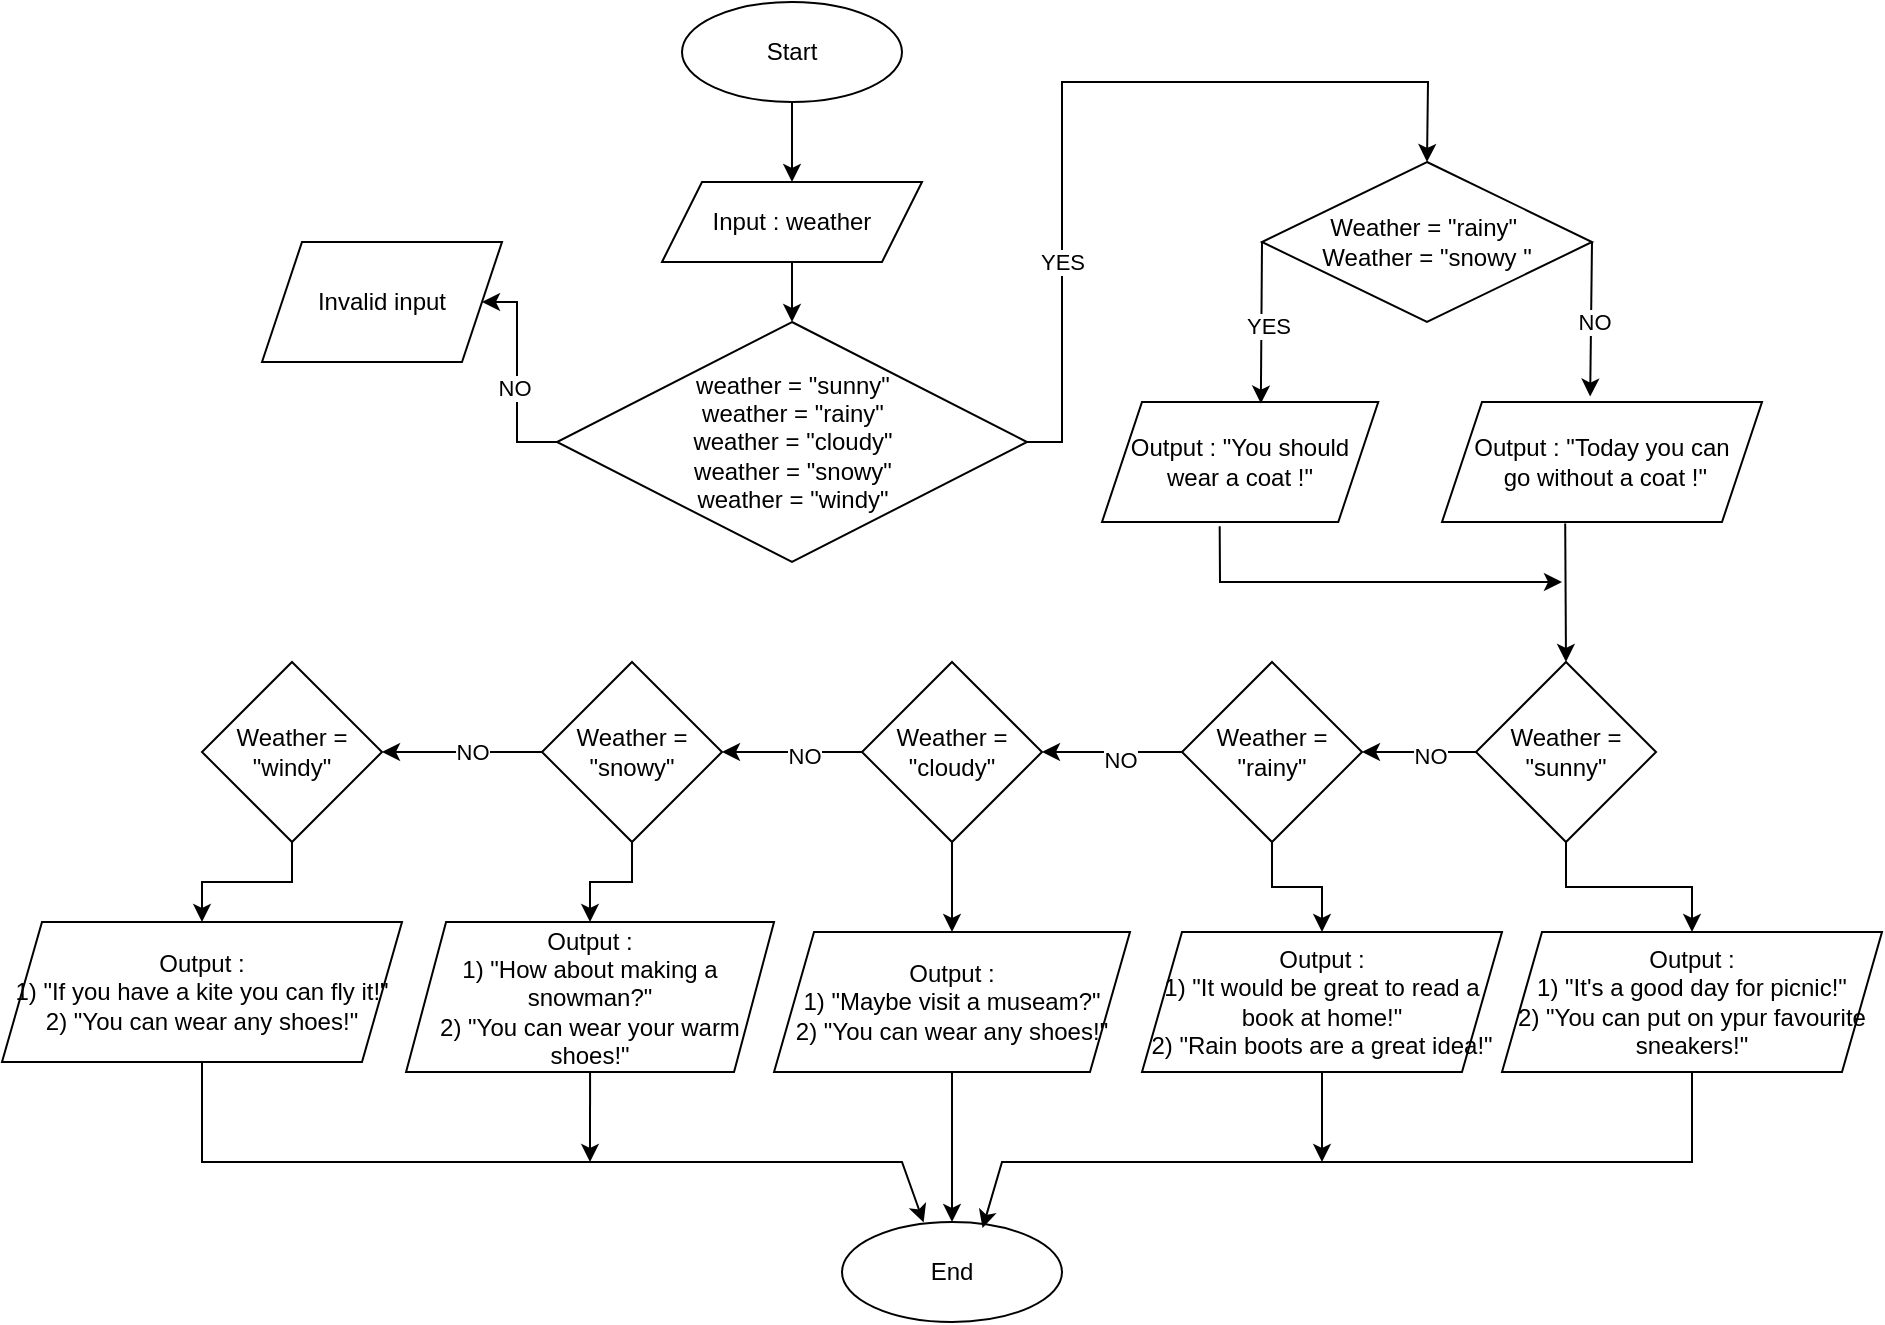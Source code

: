 <mxfile version="24.8.2">
  <diagram name="Сторінка-1" id="AglR2aSOIofDLK4q1AYC">
    <mxGraphModel dx="993" dy="568" grid="1" gridSize="10" guides="1" tooltips="1" connect="1" arrows="1" fold="1" page="1" pageScale="1" pageWidth="827" pageHeight="1169" math="0" shadow="0">
      <root>
        <mxCell id="0" />
        <mxCell id="1" parent="0" />
        <mxCell id="zeUZiP-W2CsjR3VBIQaZ-1" value="Start" style="ellipse;whiteSpace=wrap;html=1;" vertex="1" parent="1">
          <mxGeometry x="340" y="10" width="110" height="50" as="geometry" />
        </mxCell>
        <mxCell id="zeUZiP-W2CsjR3VBIQaZ-2" value="End" style="ellipse;whiteSpace=wrap;html=1;" vertex="1" parent="1">
          <mxGeometry x="420" y="620" width="110" height="50" as="geometry" />
        </mxCell>
        <mxCell id="zeUZiP-W2CsjR3VBIQaZ-7" value="" style="edgeStyle=orthogonalEdgeStyle;rounded=0;orthogonalLoop=1;jettySize=auto;html=1;" edge="1" parent="1" source="zeUZiP-W2CsjR3VBIQaZ-3" target="zeUZiP-W2CsjR3VBIQaZ-4">
          <mxGeometry relative="1" as="geometry" />
        </mxCell>
        <mxCell id="zeUZiP-W2CsjR3VBIQaZ-3" value="Input : weather" style="shape=parallelogram;perimeter=parallelogramPerimeter;whiteSpace=wrap;html=1;fixedSize=1;" vertex="1" parent="1">
          <mxGeometry x="330" y="100" width="130" height="40" as="geometry" />
        </mxCell>
        <mxCell id="zeUZiP-W2CsjR3VBIQaZ-14" value="" style="edgeStyle=orthogonalEdgeStyle;rounded=0;orthogonalLoop=1;jettySize=auto;html=1;" edge="1" parent="1" source="zeUZiP-W2CsjR3VBIQaZ-4" target="zeUZiP-W2CsjR3VBIQaZ-13">
          <mxGeometry relative="1" as="geometry" />
        </mxCell>
        <mxCell id="zeUZiP-W2CsjR3VBIQaZ-15" value="NO" style="edgeLabel;html=1;align=center;verticalAlign=middle;resizable=0;points=[];" vertex="1" connectable="0" parent="zeUZiP-W2CsjR3VBIQaZ-14">
          <mxGeometry x="-0.124" y="2" relative="1" as="geometry">
            <mxPoint as="offset" />
          </mxGeometry>
        </mxCell>
        <mxCell id="zeUZiP-W2CsjR3VBIQaZ-4" value="weather = &quot;sunny&quot;&lt;div&gt;weather = &quot;rainy&quot;&lt;/div&gt;&lt;div&gt;weather = &quot;cloudy&quot;&lt;/div&gt;&lt;div&gt;weather = &quot;snowy&quot;&lt;/div&gt;&lt;div&gt;weather = &quot;windy&quot;&lt;/div&gt;" style="rhombus;whiteSpace=wrap;html=1;" vertex="1" parent="1">
          <mxGeometry x="277.5" y="170" width="235" height="120" as="geometry" />
        </mxCell>
        <mxCell id="zeUZiP-W2CsjR3VBIQaZ-6" value="" style="endArrow=classic;html=1;rounded=0;exitX=0.5;exitY=1;exitDx=0;exitDy=0;entryX=0.5;entryY=0;entryDx=0;entryDy=0;" edge="1" parent="1" source="zeUZiP-W2CsjR3VBIQaZ-1" target="zeUZiP-W2CsjR3VBIQaZ-3">
          <mxGeometry width="50" height="50" relative="1" as="geometry">
            <mxPoint x="390" y="230" as="sourcePoint" />
            <mxPoint x="440" y="180" as="targetPoint" />
          </mxGeometry>
        </mxCell>
        <mxCell id="zeUZiP-W2CsjR3VBIQaZ-8" value="Weather = &quot;rainy&quot;&amp;nbsp;&lt;div&gt;Weather = &quot;snowy &quot;&lt;/div&gt;" style="rhombus;whiteSpace=wrap;html=1;" vertex="1" parent="1">
          <mxGeometry x="630" y="90" width="165" height="80" as="geometry" />
        </mxCell>
        <mxCell id="zeUZiP-W2CsjR3VBIQaZ-11" value="" style="endArrow=classic;html=1;rounded=0;exitX=1;exitY=0.5;exitDx=0;exitDy=0;entryX=0.5;entryY=0;entryDx=0;entryDy=0;" edge="1" parent="1" source="zeUZiP-W2CsjR3VBIQaZ-4" target="zeUZiP-W2CsjR3VBIQaZ-8">
          <mxGeometry width="50" height="50" relative="1" as="geometry">
            <mxPoint x="395" y="320" as="sourcePoint" />
            <mxPoint x="180" y="350" as="targetPoint" />
            <Array as="points">
              <mxPoint x="530" y="230" />
              <mxPoint x="530" y="50" />
              <mxPoint x="713" y="50" />
            </Array>
          </mxGeometry>
        </mxCell>
        <mxCell id="zeUZiP-W2CsjR3VBIQaZ-12" value="YES" style="edgeLabel;html=1;align=center;verticalAlign=middle;resizable=0;points=[];" vertex="1" connectable="0" parent="zeUZiP-W2CsjR3VBIQaZ-11">
          <mxGeometry x="-0.723" relative="1" as="geometry">
            <mxPoint y="-50" as="offset" />
          </mxGeometry>
        </mxCell>
        <mxCell id="zeUZiP-W2CsjR3VBIQaZ-13" value="Invalid input" style="shape=parallelogram;perimeter=parallelogramPerimeter;whiteSpace=wrap;html=1;fixedSize=1;" vertex="1" parent="1">
          <mxGeometry x="130" y="130" width="120" height="60" as="geometry" />
        </mxCell>
        <mxCell id="zeUZiP-W2CsjR3VBIQaZ-16" value="Output : &quot;You should wear a coat !&quot;" style="shape=parallelogram;perimeter=parallelogramPerimeter;whiteSpace=wrap;html=1;fixedSize=1;" vertex="1" parent="1">
          <mxGeometry x="550" y="210" width="138.13" height="60" as="geometry" />
        </mxCell>
        <mxCell id="zeUZiP-W2CsjR3VBIQaZ-17" value="Output : &quot;Today you can&lt;div&gt;&amp;nbsp;go without a coat !&quot;&lt;/div&gt;" style="shape=parallelogram;perimeter=parallelogramPerimeter;whiteSpace=wrap;html=1;fixedSize=1;" vertex="1" parent="1">
          <mxGeometry x="720" y="210" width="160" height="60" as="geometry" />
        </mxCell>
        <mxCell id="zeUZiP-W2CsjR3VBIQaZ-18" value="" style="endArrow=classic;html=1;rounded=0;exitX=0;exitY=0.5;exitDx=0;exitDy=0;entryX=0.575;entryY=0.013;entryDx=0;entryDy=0;entryPerimeter=0;" edge="1" parent="1" source="zeUZiP-W2CsjR3VBIQaZ-8" target="zeUZiP-W2CsjR3VBIQaZ-16">
          <mxGeometry width="50" height="50" relative="1" as="geometry">
            <mxPoint x="700" y="240" as="sourcePoint" />
            <mxPoint x="750" y="190" as="targetPoint" />
          </mxGeometry>
        </mxCell>
        <mxCell id="zeUZiP-W2CsjR3VBIQaZ-19" value="YES" style="edgeLabel;html=1;align=center;verticalAlign=middle;resizable=0;points=[];" vertex="1" connectable="0" parent="zeUZiP-W2CsjR3VBIQaZ-18">
          <mxGeometry x="0.031" y="3" relative="1" as="geometry">
            <mxPoint as="offset" />
          </mxGeometry>
        </mxCell>
        <mxCell id="zeUZiP-W2CsjR3VBIQaZ-20" value="" style="endArrow=classic;html=1;rounded=0;exitX=1;exitY=0.5;exitDx=0;exitDy=0;entryX=0.463;entryY=-0.045;entryDx=0;entryDy=0;entryPerimeter=0;" edge="1" parent="1" source="zeUZiP-W2CsjR3VBIQaZ-8" target="zeUZiP-W2CsjR3VBIQaZ-17">
          <mxGeometry width="50" height="50" relative="1" as="geometry">
            <mxPoint x="700" y="240" as="sourcePoint" />
            <mxPoint x="750" y="190" as="targetPoint" />
          </mxGeometry>
        </mxCell>
        <mxCell id="zeUZiP-W2CsjR3VBIQaZ-21" value="NO" style="edgeLabel;html=1;align=center;verticalAlign=middle;resizable=0;points=[];" vertex="1" connectable="0" parent="zeUZiP-W2CsjR3VBIQaZ-20">
          <mxGeometry x="0.213" y="-1" relative="1" as="geometry">
            <mxPoint x="2" y="-7" as="offset" />
          </mxGeometry>
        </mxCell>
        <mxCell id="zeUZiP-W2CsjR3VBIQaZ-35" value="" style="edgeStyle=orthogonalEdgeStyle;rounded=0;orthogonalLoop=1;jettySize=auto;html=1;" edge="1" parent="1" source="zeUZiP-W2CsjR3VBIQaZ-22" target="zeUZiP-W2CsjR3VBIQaZ-34">
          <mxGeometry relative="1" as="geometry" />
        </mxCell>
        <mxCell id="zeUZiP-W2CsjR3VBIQaZ-40" value="NO" style="edgeLabel;html=1;align=center;verticalAlign=middle;resizable=0;points=[];" vertex="1" connectable="0" parent="zeUZiP-W2CsjR3VBIQaZ-35">
          <mxGeometry x="-0.181" y="2" relative="1" as="geometry">
            <mxPoint as="offset" />
          </mxGeometry>
        </mxCell>
        <mxCell id="zeUZiP-W2CsjR3VBIQaZ-56" value="" style="edgeStyle=orthogonalEdgeStyle;rounded=0;orthogonalLoop=1;jettySize=auto;html=1;" edge="1" parent="1" source="zeUZiP-W2CsjR3VBIQaZ-22" target="zeUZiP-W2CsjR3VBIQaZ-44">
          <mxGeometry relative="1" as="geometry" />
        </mxCell>
        <mxCell id="zeUZiP-W2CsjR3VBIQaZ-22" value="Weather = &quot;sunny&quot;" style="rhombus;whiteSpace=wrap;html=1;" vertex="1" parent="1">
          <mxGeometry x="737" y="340" width="90" height="90" as="geometry" />
        </mxCell>
        <mxCell id="zeUZiP-W2CsjR3VBIQaZ-29" value="" style="endArrow=classic;html=1;rounded=0;exitX=0.385;exitY=1.013;exitDx=0;exitDy=0;exitPerimeter=0;entryX=0.5;entryY=0;entryDx=0;entryDy=0;" edge="1" parent="1" source="zeUZiP-W2CsjR3VBIQaZ-17" target="zeUZiP-W2CsjR3VBIQaZ-22">
          <mxGeometry width="50" height="50" relative="1" as="geometry">
            <mxPoint x="550" y="320" as="sourcePoint" />
            <mxPoint x="600" y="270" as="targetPoint" />
          </mxGeometry>
        </mxCell>
        <mxCell id="zeUZiP-W2CsjR3VBIQaZ-30" value="" style="endArrow=classic;html=1;rounded=0;exitX=0.426;exitY=1.036;exitDx=0;exitDy=0;exitPerimeter=0;" edge="1" parent="1" source="zeUZiP-W2CsjR3VBIQaZ-16">
          <mxGeometry width="50" height="50" relative="1" as="geometry">
            <mxPoint x="640" y="320" as="sourcePoint" />
            <mxPoint x="780" y="300" as="targetPoint" />
            <Array as="points">
              <mxPoint x="609" y="300" />
            </Array>
          </mxGeometry>
        </mxCell>
        <mxCell id="zeUZiP-W2CsjR3VBIQaZ-54" value="" style="edgeStyle=orthogonalEdgeStyle;rounded=0;orthogonalLoop=1;jettySize=auto;html=1;" edge="1" parent="1" source="zeUZiP-W2CsjR3VBIQaZ-31" target="zeUZiP-W2CsjR3VBIQaZ-48">
          <mxGeometry relative="1" as="geometry" />
        </mxCell>
        <mxCell id="zeUZiP-W2CsjR3VBIQaZ-31" value="Weather = &quot;windy&quot;" style="rhombus;whiteSpace=wrap;html=1;" vertex="1" parent="1">
          <mxGeometry x="100" y="340" width="90" height="90" as="geometry" />
        </mxCell>
        <mxCell id="zeUZiP-W2CsjR3VBIQaZ-38" value="" style="edgeStyle=orthogonalEdgeStyle;rounded=0;orthogonalLoop=1;jettySize=auto;html=1;" edge="1" parent="1" source="zeUZiP-W2CsjR3VBIQaZ-32" target="zeUZiP-W2CsjR3VBIQaZ-31">
          <mxGeometry relative="1" as="geometry" />
        </mxCell>
        <mxCell id="zeUZiP-W2CsjR3VBIQaZ-43" value="NO" style="edgeLabel;html=1;align=center;verticalAlign=middle;resizable=0;points=[];" vertex="1" connectable="0" parent="zeUZiP-W2CsjR3VBIQaZ-38">
          <mxGeometry x="-0.143" relative="1" as="geometry">
            <mxPoint x="-1" as="offset" />
          </mxGeometry>
        </mxCell>
        <mxCell id="zeUZiP-W2CsjR3VBIQaZ-55" value="" style="edgeStyle=orthogonalEdgeStyle;rounded=0;orthogonalLoop=1;jettySize=auto;html=1;" edge="1" parent="1" source="zeUZiP-W2CsjR3VBIQaZ-32" target="zeUZiP-W2CsjR3VBIQaZ-47">
          <mxGeometry relative="1" as="geometry" />
        </mxCell>
        <mxCell id="zeUZiP-W2CsjR3VBIQaZ-32" value="Weather = &quot;snowy&quot;" style="rhombus;whiteSpace=wrap;html=1;" vertex="1" parent="1">
          <mxGeometry x="270" y="340" width="90" height="90" as="geometry" />
        </mxCell>
        <mxCell id="zeUZiP-W2CsjR3VBIQaZ-37" value="" style="edgeStyle=orthogonalEdgeStyle;rounded=0;orthogonalLoop=1;jettySize=auto;html=1;" edge="1" parent="1" source="zeUZiP-W2CsjR3VBIQaZ-33" target="zeUZiP-W2CsjR3VBIQaZ-32">
          <mxGeometry relative="1" as="geometry" />
        </mxCell>
        <mxCell id="zeUZiP-W2CsjR3VBIQaZ-42" value="NO" style="edgeLabel;html=1;align=center;verticalAlign=middle;resizable=0;points=[];" vertex="1" connectable="0" parent="zeUZiP-W2CsjR3VBIQaZ-37">
          <mxGeometry x="-0.162" y="2" relative="1" as="geometry">
            <mxPoint as="offset" />
          </mxGeometry>
        </mxCell>
        <mxCell id="zeUZiP-W2CsjR3VBIQaZ-52" value="" style="edgeStyle=orthogonalEdgeStyle;rounded=0;orthogonalLoop=1;jettySize=auto;html=1;" edge="1" parent="1" source="zeUZiP-W2CsjR3VBIQaZ-33" target="zeUZiP-W2CsjR3VBIQaZ-46">
          <mxGeometry relative="1" as="geometry" />
        </mxCell>
        <mxCell id="zeUZiP-W2CsjR3VBIQaZ-33" value="Weather = &quot;cloudy&quot;" style="rhombus;whiteSpace=wrap;html=1;" vertex="1" parent="1">
          <mxGeometry x="430" y="340" width="90" height="90" as="geometry" />
        </mxCell>
        <mxCell id="zeUZiP-W2CsjR3VBIQaZ-36" value="" style="edgeStyle=orthogonalEdgeStyle;rounded=0;orthogonalLoop=1;jettySize=auto;html=1;" edge="1" parent="1" source="zeUZiP-W2CsjR3VBIQaZ-34" target="zeUZiP-W2CsjR3VBIQaZ-33">
          <mxGeometry relative="1" as="geometry" />
        </mxCell>
        <mxCell id="zeUZiP-W2CsjR3VBIQaZ-41" value="NO" style="edgeLabel;html=1;align=center;verticalAlign=middle;resizable=0;points=[];" vertex="1" connectable="0" parent="zeUZiP-W2CsjR3VBIQaZ-36">
          <mxGeometry x="-0.101" y="4" relative="1" as="geometry">
            <mxPoint as="offset" />
          </mxGeometry>
        </mxCell>
        <mxCell id="zeUZiP-W2CsjR3VBIQaZ-53" value="" style="edgeStyle=orthogonalEdgeStyle;rounded=0;orthogonalLoop=1;jettySize=auto;html=1;" edge="1" parent="1" source="zeUZiP-W2CsjR3VBIQaZ-34" target="zeUZiP-W2CsjR3VBIQaZ-45">
          <mxGeometry relative="1" as="geometry" />
        </mxCell>
        <mxCell id="zeUZiP-W2CsjR3VBIQaZ-34" value="Weather = &quot;rainy&quot;" style="rhombus;whiteSpace=wrap;html=1;" vertex="1" parent="1">
          <mxGeometry x="590" y="340" width="90" height="90" as="geometry" />
        </mxCell>
        <mxCell id="zeUZiP-W2CsjR3VBIQaZ-44" value="Output :&lt;div&gt;1) &quot;It&#39;s a good day for picnic!&quot;&lt;/div&gt;&lt;div&gt;2) &quot;You can put on ypur favourite sneakers!&quot;&lt;/div&gt;" style="shape=parallelogram;perimeter=parallelogramPerimeter;whiteSpace=wrap;html=1;fixedSize=1;" vertex="1" parent="1">
          <mxGeometry x="750" y="475" width="190" height="70" as="geometry" />
        </mxCell>
        <mxCell id="zeUZiP-W2CsjR3VBIQaZ-45" value="Output :&lt;div&gt;1) &quot;It would be great to read a book at home!&quot;&lt;/div&gt;&lt;div&gt;2) &quot;Rain boots are a great idea!&quot;&lt;/div&gt;" style="shape=parallelogram;perimeter=parallelogramPerimeter;whiteSpace=wrap;html=1;fixedSize=1;" vertex="1" parent="1">
          <mxGeometry x="570" y="475" width="180" height="70" as="geometry" />
        </mxCell>
        <mxCell id="zeUZiP-W2CsjR3VBIQaZ-58" value="" style="edgeStyle=orthogonalEdgeStyle;rounded=0;orthogonalLoop=1;jettySize=auto;html=1;" edge="1" parent="1" source="zeUZiP-W2CsjR3VBIQaZ-46" target="zeUZiP-W2CsjR3VBIQaZ-2">
          <mxGeometry relative="1" as="geometry" />
        </mxCell>
        <mxCell id="zeUZiP-W2CsjR3VBIQaZ-46" value="Output :&lt;div&gt;1) &quot;Maybe visit a museam?&quot;&lt;/div&gt;&lt;div&gt;2) &quot;You can wear any shoes!&quot;&lt;/div&gt;" style="shape=parallelogram;perimeter=parallelogramPerimeter;whiteSpace=wrap;html=1;fixedSize=1;" vertex="1" parent="1">
          <mxGeometry x="386.02" y="475" width="177.97" height="70" as="geometry" />
        </mxCell>
        <mxCell id="zeUZiP-W2CsjR3VBIQaZ-47" value="Output :&lt;div&gt;1) &quot;How about making a snowman?&quot;&lt;/div&gt;&lt;div&gt;2) &quot;You can wear your warm shoes!&quot;&lt;/div&gt;" style="shape=parallelogram;perimeter=parallelogramPerimeter;whiteSpace=wrap;html=1;fixedSize=1;" vertex="1" parent="1">
          <mxGeometry x="202.04" y="470" width="183.98" height="75" as="geometry" />
        </mxCell>
        <mxCell id="zeUZiP-W2CsjR3VBIQaZ-48" value="Output :&lt;div&gt;1) &quot;If you have a kite you can fly it!&quot;&lt;/div&gt;&lt;div&gt;2) &quot;You can wear any shoes!&quot;&lt;/div&gt;" style="shape=parallelogram;perimeter=parallelogramPerimeter;whiteSpace=wrap;html=1;fixedSize=1;" vertex="1" parent="1">
          <mxGeometry y="470" width="200" height="70" as="geometry" />
        </mxCell>
        <mxCell id="zeUZiP-W2CsjR3VBIQaZ-57" value="" style="endArrow=classic;html=1;rounded=0;exitX=0.5;exitY=1;exitDx=0;exitDy=0;entryX=0.371;entryY=0.005;entryDx=0;entryDy=0;entryPerimeter=0;" edge="1" parent="1" source="zeUZiP-W2CsjR3VBIQaZ-48" target="zeUZiP-W2CsjR3VBIQaZ-2">
          <mxGeometry width="50" height="50" relative="1" as="geometry">
            <mxPoint x="500" y="550" as="sourcePoint" />
            <mxPoint x="480" y="590" as="targetPoint" />
            <Array as="points">
              <mxPoint x="100" y="590" />
              <mxPoint x="450" y="590" />
            </Array>
          </mxGeometry>
        </mxCell>
        <mxCell id="zeUZiP-W2CsjR3VBIQaZ-59" value="" style="endArrow=classic;html=1;rounded=0;exitX=0.5;exitY=1;exitDx=0;exitDy=0;" edge="1" parent="1" source="zeUZiP-W2CsjR3VBIQaZ-47">
          <mxGeometry width="50" height="50" relative="1" as="geometry">
            <mxPoint x="390" y="490" as="sourcePoint" />
            <mxPoint x="294" y="590" as="targetPoint" />
          </mxGeometry>
        </mxCell>
        <mxCell id="zeUZiP-W2CsjR3VBIQaZ-60" value="" style="endArrow=classic;html=1;rounded=0;exitX=0.5;exitY=1;exitDx=0;exitDy=0;entryX=0.639;entryY=0.061;entryDx=0;entryDy=0;entryPerimeter=0;" edge="1" parent="1" source="zeUZiP-W2CsjR3VBIQaZ-44" target="zeUZiP-W2CsjR3VBIQaZ-2">
          <mxGeometry width="50" height="50" relative="1" as="geometry">
            <mxPoint x="610" y="490" as="sourcePoint" />
            <mxPoint x="660" y="440" as="targetPoint" />
            <Array as="points">
              <mxPoint x="845" y="590" />
              <mxPoint x="500" y="590" />
            </Array>
          </mxGeometry>
        </mxCell>
        <mxCell id="zeUZiP-W2CsjR3VBIQaZ-61" value="" style="endArrow=classic;html=1;rounded=0;exitX=0.5;exitY=1;exitDx=0;exitDy=0;" edge="1" parent="1" source="zeUZiP-W2CsjR3VBIQaZ-45">
          <mxGeometry width="50" height="50" relative="1" as="geometry">
            <mxPoint x="610" y="490" as="sourcePoint" />
            <mxPoint x="660" y="590" as="targetPoint" />
          </mxGeometry>
        </mxCell>
      </root>
    </mxGraphModel>
  </diagram>
</mxfile>
